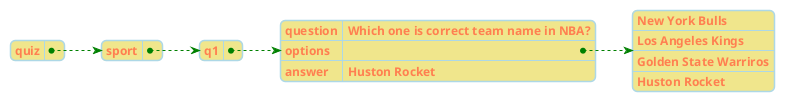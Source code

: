 {
  "sha1": "14hetrnxdltm7ifqwlt7o3zmwzxa8uy",
  "insertion": {
    "when": "2024-05-30T20:48:19.562Z",
    "url": "https://support.oneskyapp.com/hc/en-us/articles/208047697-JSON-sample-files",
    "user": "plantuml@gmail.com"
  }
}
@startjson
<style>
jsonDiagram {
  node {
    BackGroundColor lightblue
    LineColor lightblue
	FontName Helvetica
	FontColor Coral
	FontSize 12
	FontStyle bold
	BackGroundColor Khaki
  }
  arrow {
    BackGroundColor lightblue
    LineColor green
  }
}
</style>
{
    "quiz": {
        "sport": {
            "q1": {
                "question": "Which one is correct team name in NBA?",
                "options": [
                    "New York Bulls",
                    "Los Angeles Kings",
                    "Golden State Warriros",
                    "Huston Rocket"
                ],
                "answer": "Huston Rocket"
            }
        }
    }
}
@endjson
